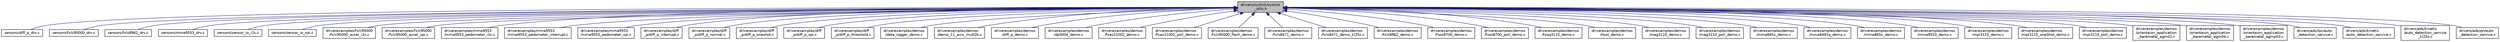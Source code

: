 digraph "drivers/systick/systick_utils.h"
{
  edge [fontname="Helvetica",fontsize="10",labelfontname="Helvetica",labelfontsize="10"];
  node [fontname="Helvetica",fontsize="10",shape=record];
  Node1 [label="drivers/systick/systick\l_utils.h",height=0.2,width=0.4,color="black", fillcolor="grey75", style="filled", fontcolor="black"];
  Node1 -> Node2 [dir="back",color="midnightblue",fontsize="10",style="solid",fontname="Helvetica"];
  Node2 [label="sensors/diff_p_drv.c",height=0.2,width=0.4,color="black", fillcolor="white", style="filled",URL="$diff__p__drv_8c.html",tooltip="The diff_p_drv.c file implements the diff_p functional interface. "];
  Node1 -> Node3 [dir="back",color="midnightblue",fontsize="10",style="solid",fontname="Helvetica"];
  Node3 [label="sensors/fxlc95000_drv.c",height=0.2,width=0.4,color="black", fillcolor="white", style="filled",URL="$fxlc95000__drv_8c.html",tooltip="The fxlc95000_drv.c file implements the FXLC95000 sensor driver interface. "];
  Node1 -> Node4 [dir="back",color="midnightblue",fontsize="10",style="solid",fontname="Helvetica"];
  Node4 [label="sensors/fxls8962_drv.c",height=0.2,width=0.4,color="black", fillcolor="white", style="filled",URL="$fxls8962__drv_8c.html",tooltip="The fxls8962_drv.c file implements the FXLS8962 sensor driver interfaces. "];
  Node1 -> Node5 [dir="back",color="midnightblue",fontsize="10",style="solid",fontname="Helvetica"];
  Node5 [label="sensors/mma9553_drv.c",height=0.2,width=0.4,color="black", fillcolor="white", style="filled",URL="$mma9553__drv_8c.html",tooltip="The mma9553_drv.c file implements the MMA9553L sensor driver interface. "];
  Node1 -> Node6 [dir="back",color="midnightblue",fontsize="10",style="solid",fontname="Helvetica"];
  Node6 [label="sensors/sensor_io_i2c.c",height=0.2,width=0.4,color="black", fillcolor="white", style="filled",URL="$sensor__io__i2c_8c.html",tooltip="The sensor_io_i2c.c file contains definitions for low-level interface functions for reading and writi..."];
  Node1 -> Node7 [dir="back",color="midnightblue",fontsize="10",style="solid",fontname="Helvetica"];
  Node7 [label="sensors/sensor_io_spi.c",height=0.2,width=0.4,color="black", fillcolor="white", style="filled",URL="$sensor__io__spi_8c.html",tooltip="The sensor_io_spi.c file contains definitions for low-level interface functions for reading and writi..."];
  Node1 -> Node8 [dir="back",color="midnightblue",fontsize="10",style="solid",fontname="Helvetica"];
  Node8 [label="driverexamples/fxlc95000\l/fxlc95000_accel_i2c.c",height=0.2,width=0.4,color="black", fillcolor="white", style="filled",URL="$fxlc95000__accel__i2c_8c.html",tooltip="The fxlc95000_accel_i2c.c file implements the ISSDK FXLC95000 sensor driver example demonstration as ..."];
  Node1 -> Node9 [dir="back",color="midnightblue",fontsize="10",style="solid",fontname="Helvetica"];
  Node9 [label="driverexamples/fxlc95000\l/fxlc95000_accel_spi.c",height=0.2,width=0.4,color="black", fillcolor="white", style="filled",URL="$fxlc95000__accel__spi_8c.html",tooltip="The fxlc95000_accel_spi.c file implements the ISSDK FXLC95000 sensor driver example demonstration as ..."];
  Node1 -> Node10 [dir="back",color="midnightblue",fontsize="10",style="solid",fontname="Helvetica"];
  Node10 [label="driverexamples/mma9553\l/mma9553_pedometer_i2c.c",height=0.2,width=0.4,color="black", fillcolor="white", style="filled",URL="$mma9553__pedometer__i2c_8c.html",tooltip="The mma9553_pedometer_i2c.c file implements the ISSDK MMA9553L sensor driver example demonstration as..."];
  Node1 -> Node11 [dir="back",color="midnightblue",fontsize="10",style="solid",fontname="Helvetica"];
  Node11 [label="driverexamples/mma9553\l/mma9553_pedometer_interrupt.c",height=0.2,width=0.4,color="black", fillcolor="white", style="filled",URL="$mma9553__pedometer__interrupt_8c.html",tooltip="The mma9553_pedometer_interrupt.c file implements the ISSDK MMA9553L sensor driver example demonstrat..."];
  Node1 -> Node12 [dir="back",color="midnightblue",fontsize="10",style="solid",fontname="Helvetica"];
  Node12 [label="driverexamples/mma9553\l/mma9553_pedometer_spi.c",height=0.2,width=0.4,color="black", fillcolor="white", style="filled",URL="$mma9553__pedometer__spi_8c.html",tooltip="The mma9553_pedometer_spi.c file implements the ISSDK MMA9553L sensor driver example demonstration as..."];
  Node1 -> Node13 [dir="back",color="midnightblue",fontsize="10",style="solid",fontname="Helvetica"];
  Node13 [label="driverexamples/diff\l_p/diff_p_interrupt.c",height=0.2,width=0.4,color="black", fillcolor="white", style="filled",URL="$diff__p__interrupt_8c.html",tooltip="The diff_p_interrupt.c file implements the ISSDK DIFF_P sensor driver example demonstration with Inte..."];
  Node1 -> Node14 [dir="back",color="midnightblue",fontsize="10",style="solid",fontname="Helvetica"];
  Node14 [label="driverexamples/diff\l_p/diff_p_normal.c",height=0.2,width=0.4,color="black", fillcolor="white", style="filled",URL="$diff__p__normal_8c.html",tooltip="The diff_p_normal.c file implements the ISSDK DIFF_P sensor driver example demonstration with polling..."];
  Node1 -> Node15 [dir="back",color="midnightblue",fontsize="10",style="solid",fontname="Helvetica"];
  Node15 [label="driverexamples/diff\l_p/diff_p_oneshot.c",height=0.2,width=0.4,color="black", fillcolor="white", style="filled",URL="$diff__p__oneshot_8c.html",tooltip="The diff_p_oneshot.c file implements the ISSDK DIFF_P sensor driver example demonstration with One-Sh..."];
  Node1 -> Node16 [dir="back",color="midnightblue",fontsize="10",style="solid",fontname="Helvetica"];
  Node16 [label="driverexamples/diff\l_p/diff_p_spi.c",height=0.2,width=0.4,color="black", fillcolor="white", style="filled",URL="$diff__p__spi_8c.html",tooltip="The diff_p_spi.c file implements the ISSDK DIFF_P sensor driver example demonstration with SPI Mode..."];
  Node1 -> Node17 [dir="back",color="midnightblue",fontsize="10",style="solid",fontname="Helvetica"];
  Node17 [label="driverexamples/diff\l_p/diff_p_threshold.c",height=0.2,width=0.4,color="black", fillcolor="white", style="filled",URL="$diff__p__threshold_8c.html",tooltip="The diff_p_threshold.c file implements the ISSDK DIFF_P sensor driver example demonstration with Thre..."];
  Node1 -> Node18 [dir="back",color="midnightblue",fontsize="10",style="solid",fontname="Helvetica"];
  Node18 [label="driverexamples/demos\l/data_logger_demo.c",height=0.2,width=0.4,color="black", fillcolor="white", style="filled",URL="$data__logger__demo_8c.html",tooltip="The data_logger_demo.c file implements the ISSDK Data Logger for RD-KL25-AGMP01 example demonstration..."];
  Node1 -> Node19 [dir="back",color="midnightblue",fontsize="10",style="solid",fontname="Helvetica"];
  Node19 [label="driverexamples/demos\l/demo_11_axis_mult2b.c",height=0.2,width=0.4,color="black", fillcolor="white", style="filled",URL="$demo__11__axis__mult2b_8c.html",tooltip="The demo_11_axis_mult2b.c file implements the ISSDK MMA8652, MAG3110, FXAS21002 and MPL3115 sensors 1..."];
  Node1 -> Node20 [dir="back",color="midnightblue",fontsize="10",style="solid",fontname="Helvetica"];
  Node20 [label="driverexamples/demos\l/diff_p_demo.c",height=0.2,width=0.4,color="black", fillcolor="white", style="filled",URL="$diff__p__demo_8c.html",tooltip="The diff_p_demo.c file implements the ISSDK DIFF_P sensor driver example demonstration with Interrupt..."];
  Node1 -> Node21 [dir="back",color="midnightblue",fontsize="10",style="solid",fontname="Helvetica"];
  Node21 [label="driverexamples/demos\l/dp5004_demo.c",height=0.2,width=0.4,color="black", fillcolor="white", style="filled",URL="$dp5004__demo_8c.html",tooltip="The dp5004_demo.c file implements the ISSDK MPXVDP5004 analog sensor driver demo demonstration in int..."];
  Node1 -> Node22 [dir="back",color="midnightblue",fontsize="10",style="solid",fontname="Helvetica"];
  Node22 [label="driverexamples/demos\l/fxas21002_demo.c",height=0.2,width=0.4,color="black", fillcolor="white", style="filled",URL="$fxas21002__demo_8c.html",tooltip="The fxas21002_demo.c file implements the ISSDK FXAS21002 sensor demo example demonstration with inter..."];
  Node1 -> Node23 [dir="back",color="midnightblue",fontsize="10",style="solid",fontname="Helvetica"];
  Node23 [label="driverexamples/demos\l/fxas21002_poll_demo.c",height=0.2,width=0.4,color="black", fillcolor="white", style="filled",URL="$fxas21002__poll__demo_8c.html",tooltip="The fxas21002_poll_demo.c file implements the ISSDK FXAS21002 sensor demo example demonstration with ..."];
  Node1 -> Node24 [dir="back",color="midnightblue",fontsize="10",style="solid",fontname="Helvetica"];
  Node24 [label="driverexamples/demos\l/fxlc95000_flash_demo.c",height=0.2,width=0.4,color="black", fillcolor="white", style="filled",URL="$fxlc95000__flash__demo_8c.html",tooltip="The fxlc95000_flash_demo.c file implements the ISSDK FXLC95000L sensor driver example demonstration f..."];
  Node1 -> Node25 [dir="back",color="midnightblue",fontsize="10",style="solid",fontname="Helvetica"];
  Node25 [label="driverexamples/demos\l/fxls8471_demo.c",height=0.2,width=0.4,color="black", fillcolor="white", style="filled",URL="$fxls8471__demo_8c.html",tooltip="The fxls8471_demo.c file implements the ISSDK FXLS8471 sensor demo example demonstration with interru..."];
  Node1 -> Node26 [dir="back",color="midnightblue",fontsize="10",style="solid",fontname="Helvetica"];
  Node26 [label="driverexamples/demos\l/fxls8471_demo_kl25z.c",height=0.2,width=0.4,color="black", fillcolor="white", style="filled",URL="$fxls8471__demo__kl25z_8c.html"];
  Node1 -> Node27 [dir="back",color="midnightblue",fontsize="10",style="solid",fontname="Helvetica"];
  Node27 [label="driverexamples/demos\l/fxls8962_demo.c",height=0.2,width=0.4,color="black", fillcolor="white", style="filled",URL="$fxls8962__demo_8c.html",tooltip="The fxls8962_demo.c file implements the ISSDK FXLS8962 sensor demo example demonstration with interru..."];
  Node1 -> Node28 [dir="back",color="midnightblue",fontsize="10",style="solid",fontname="Helvetica"];
  Node28 [label="driverexamples/demos\l/fxos8700_demo.c",height=0.2,width=0.4,color="black", fillcolor="white", style="filled",URL="$fxos8700__demo_8c.html",tooltip="The fxos8700_demo.c file implements the ISSDK FXOS8700 sensor driver example demonstration with inter..."];
  Node1 -> Node29 [dir="back",color="midnightblue",fontsize="10",style="solid",fontname="Helvetica"];
  Node29 [label="driverexamples/demos\l/fxos8700_poll_demo.c",height=0.2,width=0.4,color="black", fillcolor="white", style="filled",URL="$fxos8700__poll__demo_8c.html"];
  Node1 -> Node30 [dir="back",color="midnightblue",fontsize="10",style="solid",fontname="Helvetica"];
  Node30 [label="driverexamples/demos\l/fxpq3115_demo.c",height=0.2,width=0.4,color="black", fillcolor="white", style="filled",URL="$fxpq3115__demo_8c.html",tooltip="The fxpq3115_demo.c file implements the ISSDK FXPQ3115 sensor demo example demonstration with One-Sho..."];
  Node1 -> Node31 [dir="back",color="midnightblue",fontsize="10",style="solid",fontname="Helvetica"];
  Node31 [label="driverexamples/demos\l/host_demo.c",height=0.2,width=0.4,color="black", fillcolor="white", style="filled",URL="$host__demo_8c.html",tooltip="The host_demo.c file implements the ISSDK HOST I/O Demo. "];
  Node1 -> Node32 [dir="back",color="midnightblue",fontsize="10",style="solid",fontname="Helvetica"];
  Node32 [label="driverexamples/demos\l/mag3110_demo.c",height=0.2,width=0.4,color="black", fillcolor="white", style="filled",URL="$mag3110__demo_8c.html",tooltip="The mag3110_demo.c file implements the ISSDK MAG3110 sensor demo example demonstration with interrupt..."];
  Node1 -> Node33 [dir="back",color="midnightblue",fontsize="10",style="solid",fontname="Helvetica"];
  Node33 [label="driverexamples/demos\l/mag3110_poll_demo.c",height=0.2,width=0.4,color="black", fillcolor="white", style="filled",URL="$mag3110__poll__demo_8c.html",tooltip="The mag3110_poll_demo.c file implements the ISSDK MAG3110 sensor demo example demonstration with poll..."];
  Node1 -> Node34 [dir="back",color="midnightblue",fontsize="10",style="solid",fontname="Helvetica"];
  Node34 [label="driverexamples/demos\l/mma845x_demo.c",height=0.2,width=0.4,color="black", fillcolor="white", style="filled",URL="$mma845x__demo_8c.html",tooltip="The mma845x_demo.c file implements the ISSDK MMA845x sensor demo example demonstration with interrupt..."];
  Node1 -> Node35 [dir="back",color="midnightblue",fontsize="10",style="solid",fontname="Helvetica"];
  Node35 [label="driverexamples/demos\l/mma8491q_demo.c",height=0.2,width=0.4,color="black", fillcolor="white", style="filled",URL="$mma8491q__demo_8c.html",tooltip="The mma8491q_demo.c file implements the ISSDK MMA8491Q sensor driver demo demonstration with polling ..."];
  Node1 -> Node36 [dir="back",color="midnightblue",fontsize="10",style="solid",fontname="Helvetica"];
  Node36 [label="driverexamples/demos\l/mma865x_demo.c",height=0.2,width=0.4,color="black", fillcolor="white", style="filled",URL="$mma865x__demo_8c.html",tooltip="The mma865x_demo.c file implements the ISSDK MMA865x sensor demo example demonstration with interrupt..."];
  Node1 -> Node37 [dir="back",color="midnightblue",fontsize="10",style="solid",fontname="Helvetica"];
  Node37 [label="driverexamples/demos\l/mma9553_demo.c",height=0.2,width=0.4,color="black", fillcolor="white", style="filled",URL="$mma9553__demo_8c.html",tooltip="The mma9553_demo.c file implements the ISSDK MMA9553L sensor driver example demonstration as a Accele..."];
  Node1 -> Node38 [dir="back",color="midnightblue",fontsize="10",style="solid",fontname="Helvetica"];
  Node38 [label="driverexamples/demos\l/mpl3115_demo.c",height=0.2,width=0.4,color="black", fillcolor="white", style="filled",URL="$mpl3115__demo_8c.html",tooltip="The mpl3115_demo.c file implements the ISSDK MPL3115 sensor demo example demonstration with One-Shot ..."];
  Node1 -> Node39 [dir="back",color="midnightblue",fontsize="10",style="solid",fontname="Helvetica"];
  Node39 [label="driverexamples/demos\l/mpl3115_oneShot_demo.c",height=0.2,width=0.4,color="black", fillcolor="white", style="filled",URL="$mpl3115__one_shot__demo_8c.html",tooltip="The mpl3115_oneShot_demo.c file implements the ISSDK MPL3115 sensor demo example demonstration with O..."];
  Node1 -> Node40 [dir="back",color="midnightblue",fontsize="10",style="solid",fontname="Helvetica"];
  Node40 [label="driverexamples/demos\l/mpl3115_poll_demo.c",height=0.2,width=0.4,color="black", fillcolor="white", style="filled",URL="$mpl3115__poll__demo_8c.html",tooltip="The mpl3115_poll_demo.c file implements the ISSDK MPL3115 sensor demo example demonstration with One-..."];
  Node1 -> Node41 [dir="back",color="midnightblue",fontsize="10",style="solid",fontname="Helvetica"];
  Node41 [label="driverexamples/demos\l/orientaion_application\l_baremetal_agm01.c",height=0.2,width=0.4,color="black", fillcolor="white", style="filled",URL="$orientaion__application__baremetal__agm01_8c.html",tooltip="The orientaion_application_baremetal_agm01.c file implements the ISSDK baremetal orientation applicat..."];
  Node1 -> Node42 [dir="back",color="midnightblue",fontsize="10",style="solid",fontname="Helvetica"];
  Node42 [label="driverexamples/demos\l/orientaion_application\l_baremetal_agm04.c",height=0.2,width=0.4,color="black", fillcolor="white", style="filled",URL="$orientaion__application__baremetal__agm04_8c.html",tooltip="The orientaion_application_baremetal_agm04.c file implements the ISSDK baremetal orientation applicat..."];
  Node1 -> Node43 [dir="back",color="midnightblue",fontsize="10",style="solid",fontname="Helvetica"];
  Node43 [label="driverexamples/demos\l/orientaion_application\l_baremetal_agmp03.c",height=0.2,width=0.4,color="black", fillcolor="white", style="filled",URL="$orientaion__application__baremetal__agmp03_8c.html",tooltip="The orientaion_application_baremetal_agmp03.c file implements the ISSDK baremetal orientation applica..."];
  Node1 -> Node44 [dir="back",color="midnightblue",fontsize="10",style="solid",fontname="Helvetica"];
  Node44 [label="drivers/ads/lpc/auto\l_detection_service.c",height=0.2,width=0.4,color="black", fillcolor="white", style="filled",URL="$lpc_2auto__detection__service_8c.html"];
  Node1 -> Node45 [dir="back",color="midnightblue",fontsize="10",style="solid",fontname="Helvetica"];
  Node45 [label="drivers/ads/kinetis\l/auto_detection_service.c",height=0.2,width=0.4,color="black", fillcolor="white", style="filled",URL="$kinetis_2auto__detection__service_8c.html"];
  Node1 -> Node46 [dir="back",color="midnightblue",fontsize="10",style="solid",fontname="Helvetica"];
  Node46 [label="drivers/ads/kinetis\l/auto_detection_service\l_kl25z.c",height=0.2,width=0.4,color="black", fillcolor="white", style="filled",URL="$auto__detection__service__kl25z_8c.html",tooltip="The auto detection service file implements auto detection sequence for discovery of FRDM-KL25Z Board ..."];
  Node1 -> Node47 [dir="back",color="midnightblue",fontsize="10",style="solid",fontname="Helvetica"];
  Node47 [label="drivers/ads/qn/auto\l_detection_service.c",height=0.2,width=0.4,color="black", fillcolor="white", style="filled",URL="$qn_2auto__detection__service_8c.html"];
}
